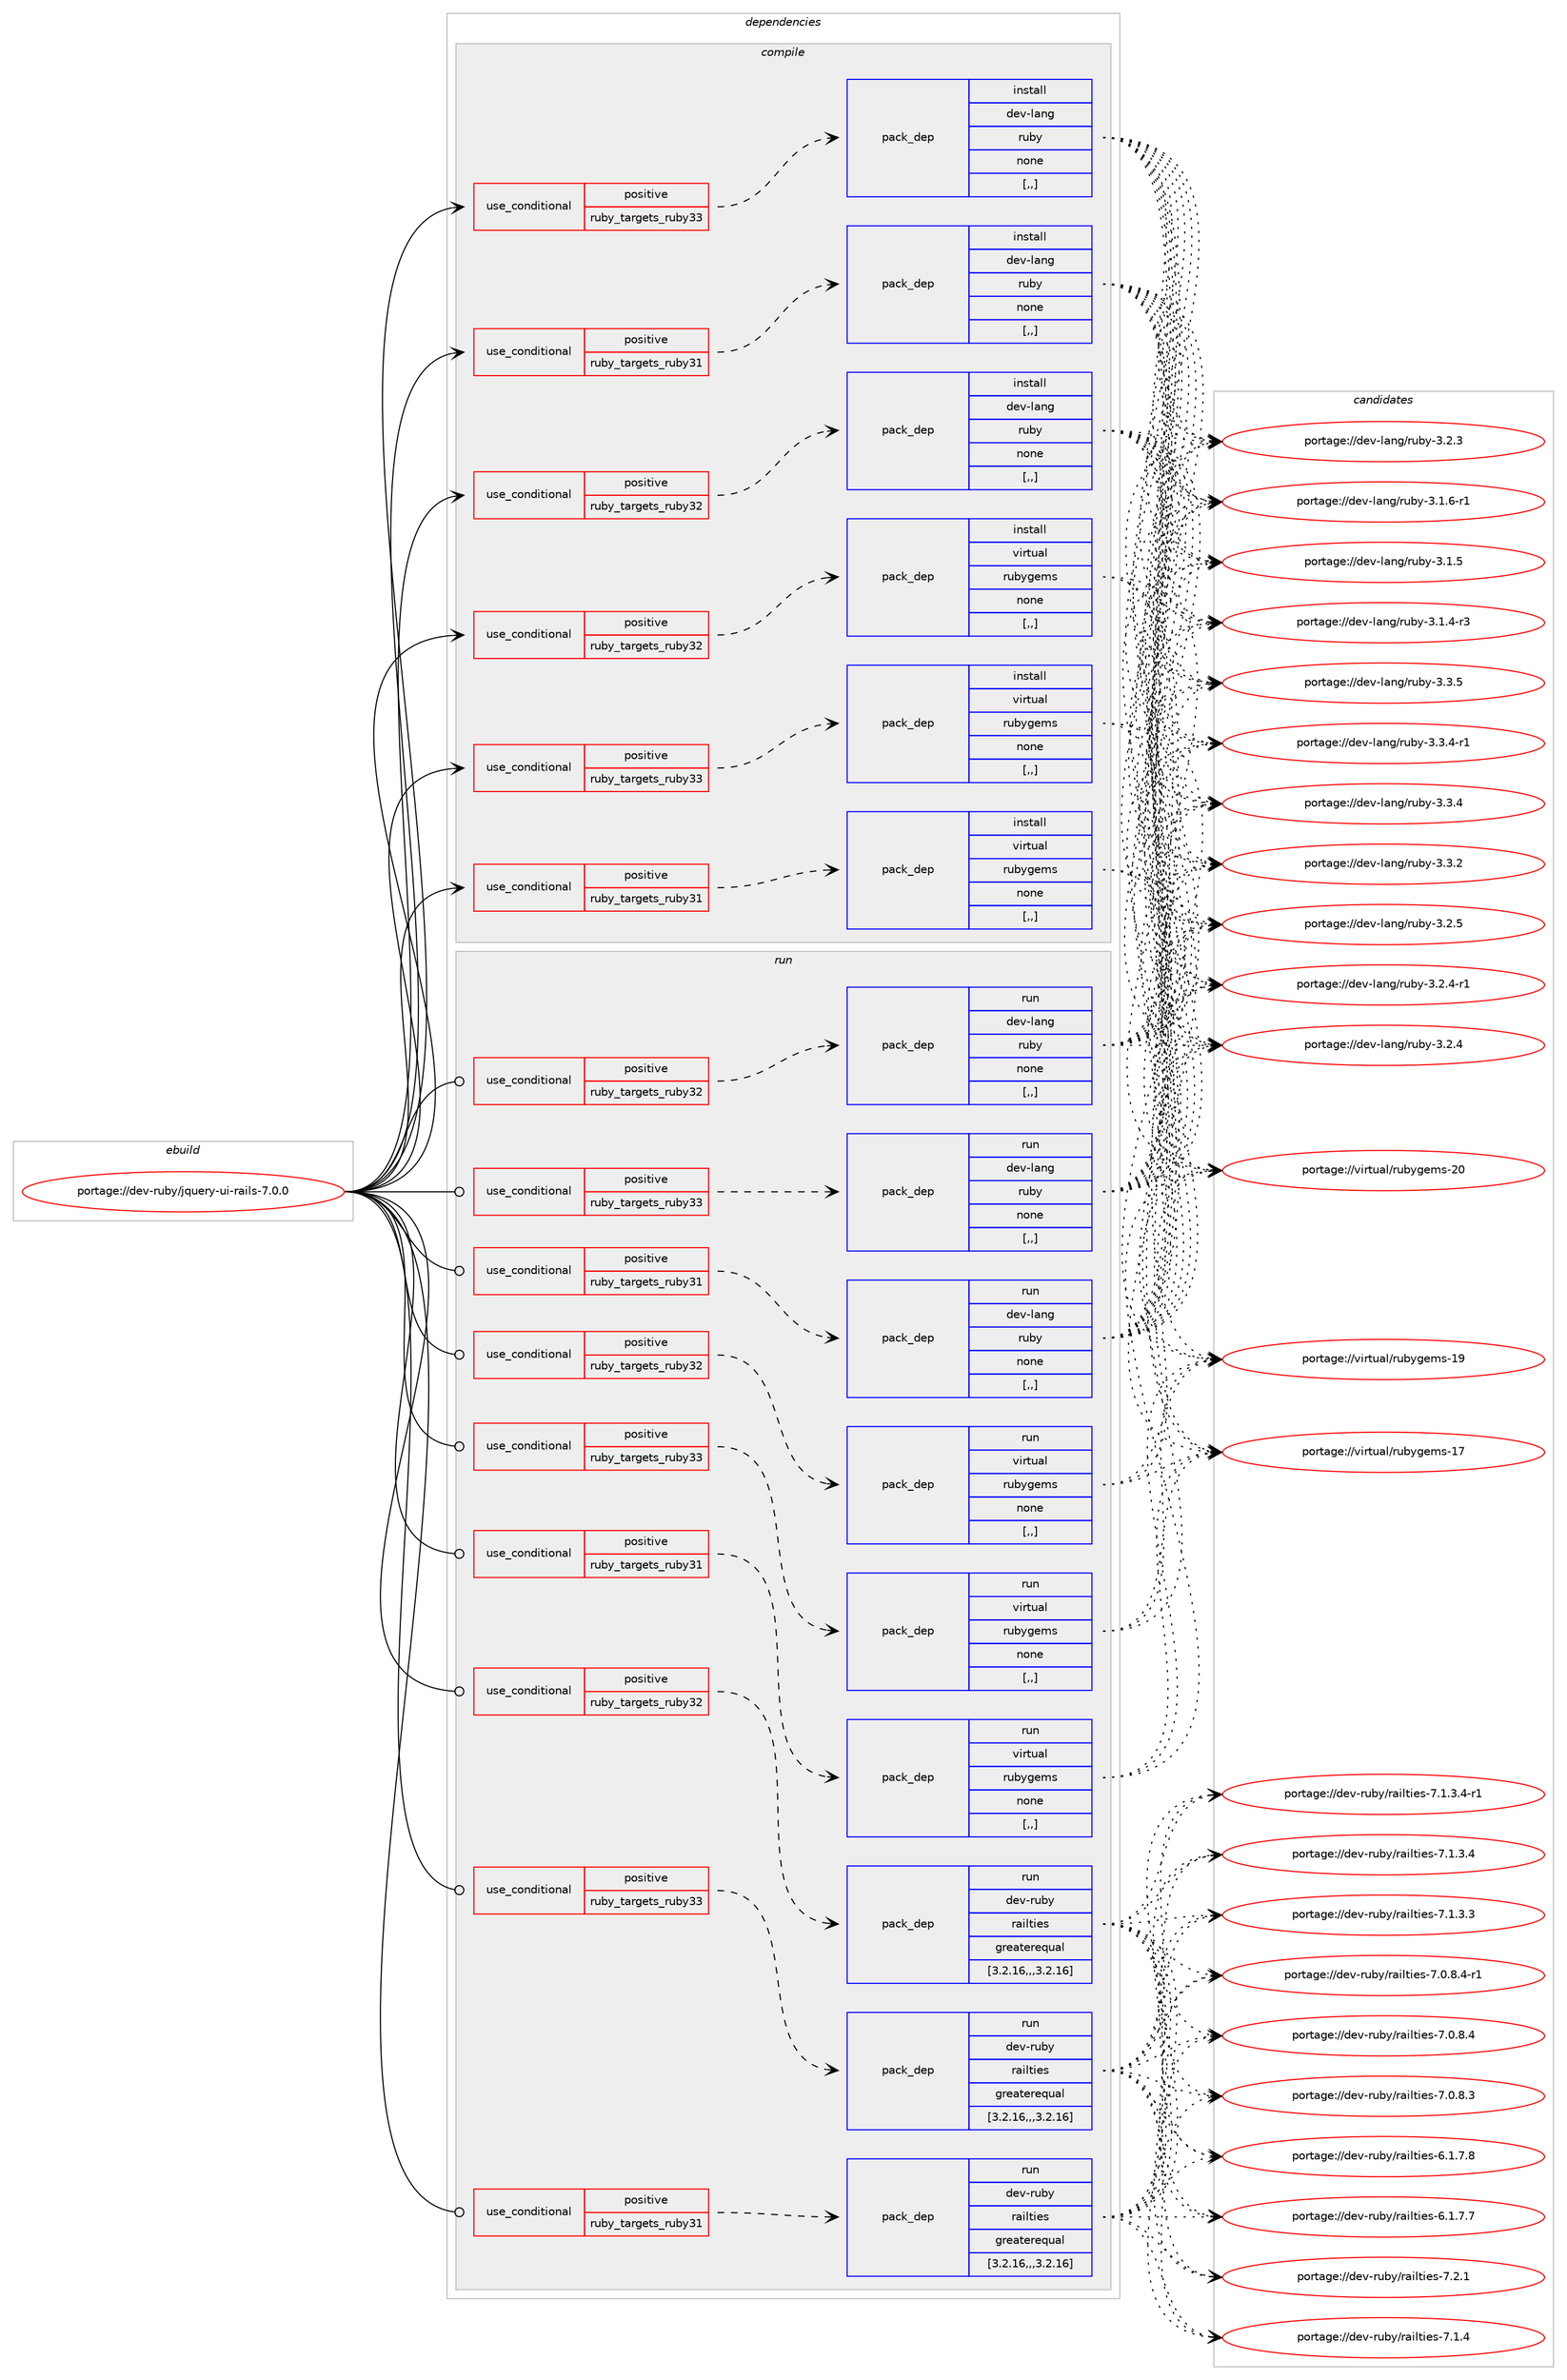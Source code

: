 digraph prolog {

# *************
# Graph options
# *************

newrank=true;
concentrate=true;
compound=true;
graph [rankdir=LR,fontname=Helvetica,fontsize=10,ranksep=1.5];#, ranksep=2.5, nodesep=0.2];
edge  [arrowhead=vee];
node  [fontname=Helvetica,fontsize=10];

# **********
# The ebuild
# **********

subgraph cluster_leftcol {
color=gray;
label=<<i>ebuild</i>>;
id [label="portage://dev-ruby/jquery-ui-rails-7.0.0", color=red, width=4, href="../dev-ruby/jquery-ui-rails-7.0.0.svg"];
}

# ****************
# The dependencies
# ****************

subgraph cluster_midcol {
color=gray;
label=<<i>dependencies</i>>;
subgraph cluster_compile {
fillcolor="#eeeeee";
style=filled;
label=<<i>compile</i>>;
subgraph cond180535 {
dependency683735 [label=<<TABLE BORDER="0" CELLBORDER="1" CELLSPACING="0" CELLPADDING="4"><TR><TD ROWSPAN="3" CELLPADDING="10">use_conditional</TD></TR><TR><TD>positive</TD></TR><TR><TD>ruby_targets_ruby31</TD></TR></TABLE>>, shape=none, color=red];
subgraph pack498271 {
dependency683736 [label=<<TABLE BORDER="0" CELLBORDER="1" CELLSPACING="0" CELLPADDING="4" WIDTH="220"><TR><TD ROWSPAN="6" CELLPADDING="30">pack_dep</TD></TR><TR><TD WIDTH="110">install</TD></TR><TR><TD>dev-lang</TD></TR><TR><TD>ruby</TD></TR><TR><TD>none</TD></TR><TR><TD>[,,]</TD></TR></TABLE>>, shape=none, color=blue];
}
dependency683735:e -> dependency683736:w [weight=20,style="dashed",arrowhead="vee"];
}
id:e -> dependency683735:w [weight=20,style="solid",arrowhead="vee"];
subgraph cond180536 {
dependency683737 [label=<<TABLE BORDER="0" CELLBORDER="1" CELLSPACING="0" CELLPADDING="4"><TR><TD ROWSPAN="3" CELLPADDING="10">use_conditional</TD></TR><TR><TD>positive</TD></TR><TR><TD>ruby_targets_ruby31</TD></TR></TABLE>>, shape=none, color=red];
subgraph pack498272 {
dependency683738 [label=<<TABLE BORDER="0" CELLBORDER="1" CELLSPACING="0" CELLPADDING="4" WIDTH="220"><TR><TD ROWSPAN="6" CELLPADDING="30">pack_dep</TD></TR><TR><TD WIDTH="110">install</TD></TR><TR><TD>virtual</TD></TR><TR><TD>rubygems</TD></TR><TR><TD>none</TD></TR><TR><TD>[,,]</TD></TR></TABLE>>, shape=none, color=blue];
}
dependency683737:e -> dependency683738:w [weight=20,style="dashed",arrowhead="vee"];
}
id:e -> dependency683737:w [weight=20,style="solid",arrowhead="vee"];
subgraph cond180537 {
dependency683739 [label=<<TABLE BORDER="0" CELLBORDER="1" CELLSPACING="0" CELLPADDING="4"><TR><TD ROWSPAN="3" CELLPADDING="10">use_conditional</TD></TR><TR><TD>positive</TD></TR><TR><TD>ruby_targets_ruby32</TD></TR></TABLE>>, shape=none, color=red];
subgraph pack498273 {
dependency683740 [label=<<TABLE BORDER="0" CELLBORDER="1" CELLSPACING="0" CELLPADDING="4" WIDTH="220"><TR><TD ROWSPAN="6" CELLPADDING="30">pack_dep</TD></TR><TR><TD WIDTH="110">install</TD></TR><TR><TD>dev-lang</TD></TR><TR><TD>ruby</TD></TR><TR><TD>none</TD></TR><TR><TD>[,,]</TD></TR></TABLE>>, shape=none, color=blue];
}
dependency683739:e -> dependency683740:w [weight=20,style="dashed",arrowhead="vee"];
}
id:e -> dependency683739:w [weight=20,style="solid",arrowhead="vee"];
subgraph cond180538 {
dependency683741 [label=<<TABLE BORDER="0" CELLBORDER="1" CELLSPACING="0" CELLPADDING="4"><TR><TD ROWSPAN="3" CELLPADDING="10">use_conditional</TD></TR><TR><TD>positive</TD></TR><TR><TD>ruby_targets_ruby32</TD></TR></TABLE>>, shape=none, color=red];
subgraph pack498274 {
dependency683742 [label=<<TABLE BORDER="0" CELLBORDER="1" CELLSPACING="0" CELLPADDING="4" WIDTH="220"><TR><TD ROWSPAN="6" CELLPADDING="30">pack_dep</TD></TR><TR><TD WIDTH="110">install</TD></TR><TR><TD>virtual</TD></TR><TR><TD>rubygems</TD></TR><TR><TD>none</TD></TR><TR><TD>[,,]</TD></TR></TABLE>>, shape=none, color=blue];
}
dependency683741:e -> dependency683742:w [weight=20,style="dashed",arrowhead="vee"];
}
id:e -> dependency683741:w [weight=20,style="solid",arrowhead="vee"];
subgraph cond180539 {
dependency683743 [label=<<TABLE BORDER="0" CELLBORDER="1" CELLSPACING="0" CELLPADDING="4"><TR><TD ROWSPAN="3" CELLPADDING="10">use_conditional</TD></TR><TR><TD>positive</TD></TR><TR><TD>ruby_targets_ruby33</TD></TR></TABLE>>, shape=none, color=red];
subgraph pack498275 {
dependency683744 [label=<<TABLE BORDER="0" CELLBORDER="1" CELLSPACING="0" CELLPADDING="4" WIDTH="220"><TR><TD ROWSPAN="6" CELLPADDING="30">pack_dep</TD></TR><TR><TD WIDTH="110">install</TD></TR><TR><TD>dev-lang</TD></TR><TR><TD>ruby</TD></TR><TR><TD>none</TD></TR><TR><TD>[,,]</TD></TR></TABLE>>, shape=none, color=blue];
}
dependency683743:e -> dependency683744:w [weight=20,style="dashed",arrowhead="vee"];
}
id:e -> dependency683743:w [weight=20,style="solid",arrowhead="vee"];
subgraph cond180540 {
dependency683745 [label=<<TABLE BORDER="0" CELLBORDER="1" CELLSPACING="0" CELLPADDING="4"><TR><TD ROWSPAN="3" CELLPADDING="10">use_conditional</TD></TR><TR><TD>positive</TD></TR><TR><TD>ruby_targets_ruby33</TD></TR></TABLE>>, shape=none, color=red];
subgraph pack498276 {
dependency683746 [label=<<TABLE BORDER="0" CELLBORDER="1" CELLSPACING="0" CELLPADDING="4" WIDTH="220"><TR><TD ROWSPAN="6" CELLPADDING="30">pack_dep</TD></TR><TR><TD WIDTH="110">install</TD></TR><TR><TD>virtual</TD></TR><TR><TD>rubygems</TD></TR><TR><TD>none</TD></TR><TR><TD>[,,]</TD></TR></TABLE>>, shape=none, color=blue];
}
dependency683745:e -> dependency683746:w [weight=20,style="dashed",arrowhead="vee"];
}
id:e -> dependency683745:w [weight=20,style="solid",arrowhead="vee"];
}
subgraph cluster_compileandrun {
fillcolor="#eeeeee";
style=filled;
label=<<i>compile and run</i>>;
}
subgraph cluster_run {
fillcolor="#eeeeee";
style=filled;
label=<<i>run</i>>;
subgraph cond180541 {
dependency683747 [label=<<TABLE BORDER="0" CELLBORDER="1" CELLSPACING="0" CELLPADDING="4"><TR><TD ROWSPAN="3" CELLPADDING="10">use_conditional</TD></TR><TR><TD>positive</TD></TR><TR><TD>ruby_targets_ruby31</TD></TR></TABLE>>, shape=none, color=red];
subgraph pack498277 {
dependency683748 [label=<<TABLE BORDER="0" CELLBORDER="1" CELLSPACING="0" CELLPADDING="4" WIDTH="220"><TR><TD ROWSPAN="6" CELLPADDING="30">pack_dep</TD></TR><TR><TD WIDTH="110">run</TD></TR><TR><TD>dev-lang</TD></TR><TR><TD>ruby</TD></TR><TR><TD>none</TD></TR><TR><TD>[,,]</TD></TR></TABLE>>, shape=none, color=blue];
}
dependency683747:e -> dependency683748:w [weight=20,style="dashed",arrowhead="vee"];
}
id:e -> dependency683747:w [weight=20,style="solid",arrowhead="odot"];
subgraph cond180542 {
dependency683749 [label=<<TABLE BORDER="0" CELLBORDER="1" CELLSPACING="0" CELLPADDING="4"><TR><TD ROWSPAN="3" CELLPADDING="10">use_conditional</TD></TR><TR><TD>positive</TD></TR><TR><TD>ruby_targets_ruby31</TD></TR></TABLE>>, shape=none, color=red];
subgraph pack498278 {
dependency683750 [label=<<TABLE BORDER="0" CELLBORDER="1" CELLSPACING="0" CELLPADDING="4" WIDTH="220"><TR><TD ROWSPAN="6" CELLPADDING="30">pack_dep</TD></TR><TR><TD WIDTH="110">run</TD></TR><TR><TD>dev-ruby</TD></TR><TR><TD>railties</TD></TR><TR><TD>greaterequal</TD></TR><TR><TD>[3.2.16,,,3.2.16]</TD></TR></TABLE>>, shape=none, color=blue];
}
dependency683749:e -> dependency683750:w [weight=20,style="dashed",arrowhead="vee"];
}
id:e -> dependency683749:w [weight=20,style="solid",arrowhead="odot"];
subgraph cond180543 {
dependency683751 [label=<<TABLE BORDER="0" CELLBORDER="1" CELLSPACING="0" CELLPADDING="4"><TR><TD ROWSPAN="3" CELLPADDING="10">use_conditional</TD></TR><TR><TD>positive</TD></TR><TR><TD>ruby_targets_ruby31</TD></TR></TABLE>>, shape=none, color=red];
subgraph pack498279 {
dependency683752 [label=<<TABLE BORDER="0" CELLBORDER="1" CELLSPACING="0" CELLPADDING="4" WIDTH="220"><TR><TD ROWSPAN="6" CELLPADDING="30">pack_dep</TD></TR><TR><TD WIDTH="110">run</TD></TR><TR><TD>virtual</TD></TR><TR><TD>rubygems</TD></TR><TR><TD>none</TD></TR><TR><TD>[,,]</TD></TR></TABLE>>, shape=none, color=blue];
}
dependency683751:e -> dependency683752:w [weight=20,style="dashed",arrowhead="vee"];
}
id:e -> dependency683751:w [weight=20,style="solid",arrowhead="odot"];
subgraph cond180544 {
dependency683753 [label=<<TABLE BORDER="0" CELLBORDER="1" CELLSPACING="0" CELLPADDING="4"><TR><TD ROWSPAN="3" CELLPADDING="10">use_conditional</TD></TR><TR><TD>positive</TD></TR><TR><TD>ruby_targets_ruby32</TD></TR></TABLE>>, shape=none, color=red];
subgraph pack498280 {
dependency683754 [label=<<TABLE BORDER="0" CELLBORDER="1" CELLSPACING="0" CELLPADDING="4" WIDTH="220"><TR><TD ROWSPAN="6" CELLPADDING="30">pack_dep</TD></TR><TR><TD WIDTH="110">run</TD></TR><TR><TD>dev-lang</TD></TR><TR><TD>ruby</TD></TR><TR><TD>none</TD></TR><TR><TD>[,,]</TD></TR></TABLE>>, shape=none, color=blue];
}
dependency683753:e -> dependency683754:w [weight=20,style="dashed",arrowhead="vee"];
}
id:e -> dependency683753:w [weight=20,style="solid",arrowhead="odot"];
subgraph cond180545 {
dependency683755 [label=<<TABLE BORDER="0" CELLBORDER="1" CELLSPACING="0" CELLPADDING="4"><TR><TD ROWSPAN="3" CELLPADDING="10">use_conditional</TD></TR><TR><TD>positive</TD></TR><TR><TD>ruby_targets_ruby32</TD></TR></TABLE>>, shape=none, color=red];
subgraph pack498281 {
dependency683756 [label=<<TABLE BORDER="0" CELLBORDER="1" CELLSPACING="0" CELLPADDING="4" WIDTH="220"><TR><TD ROWSPAN="6" CELLPADDING="30">pack_dep</TD></TR><TR><TD WIDTH="110">run</TD></TR><TR><TD>dev-ruby</TD></TR><TR><TD>railties</TD></TR><TR><TD>greaterequal</TD></TR><TR><TD>[3.2.16,,,3.2.16]</TD></TR></TABLE>>, shape=none, color=blue];
}
dependency683755:e -> dependency683756:w [weight=20,style="dashed",arrowhead="vee"];
}
id:e -> dependency683755:w [weight=20,style="solid",arrowhead="odot"];
subgraph cond180546 {
dependency683757 [label=<<TABLE BORDER="0" CELLBORDER="1" CELLSPACING="0" CELLPADDING="4"><TR><TD ROWSPAN="3" CELLPADDING="10">use_conditional</TD></TR><TR><TD>positive</TD></TR><TR><TD>ruby_targets_ruby32</TD></TR></TABLE>>, shape=none, color=red];
subgraph pack498282 {
dependency683758 [label=<<TABLE BORDER="0" CELLBORDER="1" CELLSPACING="0" CELLPADDING="4" WIDTH="220"><TR><TD ROWSPAN="6" CELLPADDING="30">pack_dep</TD></TR><TR><TD WIDTH="110">run</TD></TR><TR><TD>virtual</TD></TR><TR><TD>rubygems</TD></TR><TR><TD>none</TD></TR><TR><TD>[,,]</TD></TR></TABLE>>, shape=none, color=blue];
}
dependency683757:e -> dependency683758:w [weight=20,style="dashed",arrowhead="vee"];
}
id:e -> dependency683757:w [weight=20,style="solid",arrowhead="odot"];
subgraph cond180547 {
dependency683759 [label=<<TABLE BORDER="0" CELLBORDER="1" CELLSPACING="0" CELLPADDING="4"><TR><TD ROWSPAN="3" CELLPADDING="10">use_conditional</TD></TR><TR><TD>positive</TD></TR><TR><TD>ruby_targets_ruby33</TD></TR></TABLE>>, shape=none, color=red];
subgraph pack498283 {
dependency683760 [label=<<TABLE BORDER="0" CELLBORDER="1" CELLSPACING="0" CELLPADDING="4" WIDTH="220"><TR><TD ROWSPAN="6" CELLPADDING="30">pack_dep</TD></TR><TR><TD WIDTH="110">run</TD></TR><TR><TD>dev-lang</TD></TR><TR><TD>ruby</TD></TR><TR><TD>none</TD></TR><TR><TD>[,,]</TD></TR></TABLE>>, shape=none, color=blue];
}
dependency683759:e -> dependency683760:w [weight=20,style="dashed",arrowhead="vee"];
}
id:e -> dependency683759:w [weight=20,style="solid",arrowhead="odot"];
subgraph cond180548 {
dependency683761 [label=<<TABLE BORDER="0" CELLBORDER="1" CELLSPACING="0" CELLPADDING="4"><TR><TD ROWSPAN="3" CELLPADDING="10">use_conditional</TD></TR><TR><TD>positive</TD></TR><TR><TD>ruby_targets_ruby33</TD></TR></TABLE>>, shape=none, color=red];
subgraph pack498284 {
dependency683762 [label=<<TABLE BORDER="0" CELLBORDER="1" CELLSPACING="0" CELLPADDING="4" WIDTH="220"><TR><TD ROWSPAN="6" CELLPADDING="30">pack_dep</TD></TR><TR><TD WIDTH="110">run</TD></TR><TR><TD>dev-ruby</TD></TR><TR><TD>railties</TD></TR><TR><TD>greaterequal</TD></TR><TR><TD>[3.2.16,,,3.2.16]</TD></TR></TABLE>>, shape=none, color=blue];
}
dependency683761:e -> dependency683762:w [weight=20,style="dashed",arrowhead="vee"];
}
id:e -> dependency683761:w [weight=20,style="solid",arrowhead="odot"];
subgraph cond180549 {
dependency683763 [label=<<TABLE BORDER="0" CELLBORDER="1" CELLSPACING="0" CELLPADDING="4"><TR><TD ROWSPAN="3" CELLPADDING="10">use_conditional</TD></TR><TR><TD>positive</TD></TR><TR><TD>ruby_targets_ruby33</TD></TR></TABLE>>, shape=none, color=red];
subgraph pack498285 {
dependency683764 [label=<<TABLE BORDER="0" CELLBORDER="1" CELLSPACING="0" CELLPADDING="4" WIDTH="220"><TR><TD ROWSPAN="6" CELLPADDING="30">pack_dep</TD></TR><TR><TD WIDTH="110">run</TD></TR><TR><TD>virtual</TD></TR><TR><TD>rubygems</TD></TR><TR><TD>none</TD></TR><TR><TD>[,,]</TD></TR></TABLE>>, shape=none, color=blue];
}
dependency683763:e -> dependency683764:w [weight=20,style="dashed",arrowhead="vee"];
}
id:e -> dependency683763:w [weight=20,style="solid",arrowhead="odot"];
}
}

# **************
# The candidates
# **************

subgraph cluster_choices {
rank=same;
color=gray;
label=<<i>candidates</i>>;

subgraph choice498271 {
color=black;
nodesep=1;
choice10010111845108971101034711411798121455146514653 [label="portage://dev-lang/ruby-3.3.5", color=red, width=4,href="../dev-lang/ruby-3.3.5.svg"];
choice100101118451089711010347114117981214551465146524511449 [label="portage://dev-lang/ruby-3.3.4-r1", color=red, width=4,href="../dev-lang/ruby-3.3.4-r1.svg"];
choice10010111845108971101034711411798121455146514652 [label="portage://dev-lang/ruby-3.3.4", color=red, width=4,href="../dev-lang/ruby-3.3.4.svg"];
choice10010111845108971101034711411798121455146514650 [label="portage://dev-lang/ruby-3.3.2", color=red, width=4,href="../dev-lang/ruby-3.3.2.svg"];
choice10010111845108971101034711411798121455146504653 [label="portage://dev-lang/ruby-3.2.5", color=red, width=4,href="../dev-lang/ruby-3.2.5.svg"];
choice100101118451089711010347114117981214551465046524511449 [label="portage://dev-lang/ruby-3.2.4-r1", color=red, width=4,href="../dev-lang/ruby-3.2.4-r1.svg"];
choice10010111845108971101034711411798121455146504652 [label="portage://dev-lang/ruby-3.2.4", color=red, width=4,href="../dev-lang/ruby-3.2.4.svg"];
choice10010111845108971101034711411798121455146504651 [label="portage://dev-lang/ruby-3.2.3", color=red, width=4,href="../dev-lang/ruby-3.2.3.svg"];
choice100101118451089711010347114117981214551464946544511449 [label="portage://dev-lang/ruby-3.1.6-r1", color=red, width=4,href="../dev-lang/ruby-3.1.6-r1.svg"];
choice10010111845108971101034711411798121455146494653 [label="portage://dev-lang/ruby-3.1.5", color=red, width=4,href="../dev-lang/ruby-3.1.5.svg"];
choice100101118451089711010347114117981214551464946524511451 [label="portage://dev-lang/ruby-3.1.4-r3", color=red, width=4,href="../dev-lang/ruby-3.1.4-r3.svg"];
dependency683736:e -> choice10010111845108971101034711411798121455146514653:w [style=dotted,weight="100"];
dependency683736:e -> choice100101118451089711010347114117981214551465146524511449:w [style=dotted,weight="100"];
dependency683736:e -> choice10010111845108971101034711411798121455146514652:w [style=dotted,weight="100"];
dependency683736:e -> choice10010111845108971101034711411798121455146514650:w [style=dotted,weight="100"];
dependency683736:e -> choice10010111845108971101034711411798121455146504653:w [style=dotted,weight="100"];
dependency683736:e -> choice100101118451089711010347114117981214551465046524511449:w [style=dotted,weight="100"];
dependency683736:e -> choice10010111845108971101034711411798121455146504652:w [style=dotted,weight="100"];
dependency683736:e -> choice10010111845108971101034711411798121455146504651:w [style=dotted,weight="100"];
dependency683736:e -> choice100101118451089711010347114117981214551464946544511449:w [style=dotted,weight="100"];
dependency683736:e -> choice10010111845108971101034711411798121455146494653:w [style=dotted,weight="100"];
dependency683736:e -> choice100101118451089711010347114117981214551464946524511451:w [style=dotted,weight="100"];
}
subgraph choice498272 {
color=black;
nodesep=1;
choice118105114116117971084711411798121103101109115455048 [label="portage://virtual/rubygems-20", color=red, width=4,href="../virtual/rubygems-20.svg"];
choice118105114116117971084711411798121103101109115454957 [label="portage://virtual/rubygems-19", color=red, width=4,href="../virtual/rubygems-19.svg"];
choice118105114116117971084711411798121103101109115454955 [label="portage://virtual/rubygems-17", color=red, width=4,href="../virtual/rubygems-17.svg"];
dependency683738:e -> choice118105114116117971084711411798121103101109115455048:w [style=dotted,weight="100"];
dependency683738:e -> choice118105114116117971084711411798121103101109115454957:w [style=dotted,weight="100"];
dependency683738:e -> choice118105114116117971084711411798121103101109115454955:w [style=dotted,weight="100"];
}
subgraph choice498273 {
color=black;
nodesep=1;
choice10010111845108971101034711411798121455146514653 [label="portage://dev-lang/ruby-3.3.5", color=red, width=4,href="../dev-lang/ruby-3.3.5.svg"];
choice100101118451089711010347114117981214551465146524511449 [label="portage://dev-lang/ruby-3.3.4-r1", color=red, width=4,href="../dev-lang/ruby-3.3.4-r1.svg"];
choice10010111845108971101034711411798121455146514652 [label="portage://dev-lang/ruby-3.3.4", color=red, width=4,href="../dev-lang/ruby-3.3.4.svg"];
choice10010111845108971101034711411798121455146514650 [label="portage://dev-lang/ruby-3.3.2", color=red, width=4,href="../dev-lang/ruby-3.3.2.svg"];
choice10010111845108971101034711411798121455146504653 [label="portage://dev-lang/ruby-3.2.5", color=red, width=4,href="../dev-lang/ruby-3.2.5.svg"];
choice100101118451089711010347114117981214551465046524511449 [label="portage://dev-lang/ruby-3.2.4-r1", color=red, width=4,href="../dev-lang/ruby-3.2.4-r1.svg"];
choice10010111845108971101034711411798121455146504652 [label="portage://dev-lang/ruby-3.2.4", color=red, width=4,href="../dev-lang/ruby-3.2.4.svg"];
choice10010111845108971101034711411798121455146504651 [label="portage://dev-lang/ruby-3.2.3", color=red, width=4,href="../dev-lang/ruby-3.2.3.svg"];
choice100101118451089711010347114117981214551464946544511449 [label="portage://dev-lang/ruby-3.1.6-r1", color=red, width=4,href="../dev-lang/ruby-3.1.6-r1.svg"];
choice10010111845108971101034711411798121455146494653 [label="portage://dev-lang/ruby-3.1.5", color=red, width=4,href="../dev-lang/ruby-3.1.5.svg"];
choice100101118451089711010347114117981214551464946524511451 [label="portage://dev-lang/ruby-3.1.4-r3", color=red, width=4,href="../dev-lang/ruby-3.1.4-r3.svg"];
dependency683740:e -> choice10010111845108971101034711411798121455146514653:w [style=dotted,weight="100"];
dependency683740:e -> choice100101118451089711010347114117981214551465146524511449:w [style=dotted,weight="100"];
dependency683740:e -> choice10010111845108971101034711411798121455146514652:w [style=dotted,weight="100"];
dependency683740:e -> choice10010111845108971101034711411798121455146514650:w [style=dotted,weight="100"];
dependency683740:e -> choice10010111845108971101034711411798121455146504653:w [style=dotted,weight="100"];
dependency683740:e -> choice100101118451089711010347114117981214551465046524511449:w [style=dotted,weight="100"];
dependency683740:e -> choice10010111845108971101034711411798121455146504652:w [style=dotted,weight="100"];
dependency683740:e -> choice10010111845108971101034711411798121455146504651:w [style=dotted,weight="100"];
dependency683740:e -> choice100101118451089711010347114117981214551464946544511449:w [style=dotted,weight="100"];
dependency683740:e -> choice10010111845108971101034711411798121455146494653:w [style=dotted,weight="100"];
dependency683740:e -> choice100101118451089711010347114117981214551464946524511451:w [style=dotted,weight="100"];
}
subgraph choice498274 {
color=black;
nodesep=1;
choice118105114116117971084711411798121103101109115455048 [label="portage://virtual/rubygems-20", color=red, width=4,href="../virtual/rubygems-20.svg"];
choice118105114116117971084711411798121103101109115454957 [label="portage://virtual/rubygems-19", color=red, width=4,href="../virtual/rubygems-19.svg"];
choice118105114116117971084711411798121103101109115454955 [label="portage://virtual/rubygems-17", color=red, width=4,href="../virtual/rubygems-17.svg"];
dependency683742:e -> choice118105114116117971084711411798121103101109115455048:w [style=dotted,weight="100"];
dependency683742:e -> choice118105114116117971084711411798121103101109115454957:w [style=dotted,weight="100"];
dependency683742:e -> choice118105114116117971084711411798121103101109115454955:w [style=dotted,weight="100"];
}
subgraph choice498275 {
color=black;
nodesep=1;
choice10010111845108971101034711411798121455146514653 [label="portage://dev-lang/ruby-3.3.5", color=red, width=4,href="../dev-lang/ruby-3.3.5.svg"];
choice100101118451089711010347114117981214551465146524511449 [label="portage://dev-lang/ruby-3.3.4-r1", color=red, width=4,href="../dev-lang/ruby-3.3.4-r1.svg"];
choice10010111845108971101034711411798121455146514652 [label="portage://dev-lang/ruby-3.3.4", color=red, width=4,href="../dev-lang/ruby-3.3.4.svg"];
choice10010111845108971101034711411798121455146514650 [label="portage://dev-lang/ruby-3.3.2", color=red, width=4,href="../dev-lang/ruby-3.3.2.svg"];
choice10010111845108971101034711411798121455146504653 [label="portage://dev-lang/ruby-3.2.5", color=red, width=4,href="../dev-lang/ruby-3.2.5.svg"];
choice100101118451089711010347114117981214551465046524511449 [label="portage://dev-lang/ruby-3.2.4-r1", color=red, width=4,href="../dev-lang/ruby-3.2.4-r1.svg"];
choice10010111845108971101034711411798121455146504652 [label="portage://dev-lang/ruby-3.2.4", color=red, width=4,href="../dev-lang/ruby-3.2.4.svg"];
choice10010111845108971101034711411798121455146504651 [label="portage://dev-lang/ruby-3.2.3", color=red, width=4,href="../dev-lang/ruby-3.2.3.svg"];
choice100101118451089711010347114117981214551464946544511449 [label="portage://dev-lang/ruby-3.1.6-r1", color=red, width=4,href="../dev-lang/ruby-3.1.6-r1.svg"];
choice10010111845108971101034711411798121455146494653 [label="portage://dev-lang/ruby-3.1.5", color=red, width=4,href="../dev-lang/ruby-3.1.5.svg"];
choice100101118451089711010347114117981214551464946524511451 [label="portage://dev-lang/ruby-3.1.4-r3", color=red, width=4,href="../dev-lang/ruby-3.1.4-r3.svg"];
dependency683744:e -> choice10010111845108971101034711411798121455146514653:w [style=dotted,weight="100"];
dependency683744:e -> choice100101118451089711010347114117981214551465146524511449:w [style=dotted,weight="100"];
dependency683744:e -> choice10010111845108971101034711411798121455146514652:w [style=dotted,weight="100"];
dependency683744:e -> choice10010111845108971101034711411798121455146514650:w [style=dotted,weight="100"];
dependency683744:e -> choice10010111845108971101034711411798121455146504653:w [style=dotted,weight="100"];
dependency683744:e -> choice100101118451089711010347114117981214551465046524511449:w [style=dotted,weight="100"];
dependency683744:e -> choice10010111845108971101034711411798121455146504652:w [style=dotted,weight="100"];
dependency683744:e -> choice10010111845108971101034711411798121455146504651:w [style=dotted,weight="100"];
dependency683744:e -> choice100101118451089711010347114117981214551464946544511449:w [style=dotted,weight="100"];
dependency683744:e -> choice10010111845108971101034711411798121455146494653:w [style=dotted,weight="100"];
dependency683744:e -> choice100101118451089711010347114117981214551464946524511451:w [style=dotted,weight="100"];
}
subgraph choice498276 {
color=black;
nodesep=1;
choice118105114116117971084711411798121103101109115455048 [label="portage://virtual/rubygems-20", color=red, width=4,href="../virtual/rubygems-20.svg"];
choice118105114116117971084711411798121103101109115454957 [label="portage://virtual/rubygems-19", color=red, width=4,href="../virtual/rubygems-19.svg"];
choice118105114116117971084711411798121103101109115454955 [label="portage://virtual/rubygems-17", color=red, width=4,href="../virtual/rubygems-17.svg"];
dependency683746:e -> choice118105114116117971084711411798121103101109115455048:w [style=dotted,weight="100"];
dependency683746:e -> choice118105114116117971084711411798121103101109115454957:w [style=dotted,weight="100"];
dependency683746:e -> choice118105114116117971084711411798121103101109115454955:w [style=dotted,weight="100"];
}
subgraph choice498277 {
color=black;
nodesep=1;
choice10010111845108971101034711411798121455146514653 [label="portage://dev-lang/ruby-3.3.5", color=red, width=4,href="../dev-lang/ruby-3.3.5.svg"];
choice100101118451089711010347114117981214551465146524511449 [label="portage://dev-lang/ruby-3.3.4-r1", color=red, width=4,href="../dev-lang/ruby-3.3.4-r1.svg"];
choice10010111845108971101034711411798121455146514652 [label="portage://dev-lang/ruby-3.3.4", color=red, width=4,href="../dev-lang/ruby-3.3.4.svg"];
choice10010111845108971101034711411798121455146514650 [label="portage://dev-lang/ruby-3.3.2", color=red, width=4,href="../dev-lang/ruby-3.3.2.svg"];
choice10010111845108971101034711411798121455146504653 [label="portage://dev-lang/ruby-3.2.5", color=red, width=4,href="../dev-lang/ruby-3.2.5.svg"];
choice100101118451089711010347114117981214551465046524511449 [label="portage://dev-lang/ruby-3.2.4-r1", color=red, width=4,href="../dev-lang/ruby-3.2.4-r1.svg"];
choice10010111845108971101034711411798121455146504652 [label="portage://dev-lang/ruby-3.2.4", color=red, width=4,href="../dev-lang/ruby-3.2.4.svg"];
choice10010111845108971101034711411798121455146504651 [label="portage://dev-lang/ruby-3.2.3", color=red, width=4,href="../dev-lang/ruby-3.2.3.svg"];
choice100101118451089711010347114117981214551464946544511449 [label="portage://dev-lang/ruby-3.1.6-r1", color=red, width=4,href="../dev-lang/ruby-3.1.6-r1.svg"];
choice10010111845108971101034711411798121455146494653 [label="portage://dev-lang/ruby-3.1.5", color=red, width=4,href="../dev-lang/ruby-3.1.5.svg"];
choice100101118451089711010347114117981214551464946524511451 [label="portage://dev-lang/ruby-3.1.4-r3", color=red, width=4,href="../dev-lang/ruby-3.1.4-r3.svg"];
dependency683748:e -> choice10010111845108971101034711411798121455146514653:w [style=dotted,weight="100"];
dependency683748:e -> choice100101118451089711010347114117981214551465146524511449:w [style=dotted,weight="100"];
dependency683748:e -> choice10010111845108971101034711411798121455146514652:w [style=dotted,weight="100"];
dependency683748:e -> choice10010111845108971101034711411798121455146514650:w [style=dotted,weight="100"];
dependency683748:e -> choice10010111845108971101034711411798121455146504653:w [style=dotted,weight="100"];
dependency683748:e -> choice100101118451089711010347114117981214551465046524511449:w [style=dotted,weight="100"];
dependency683748:e -> choice10010111845108971101034711411798121455146504652:w [style=dotted,weight="100"];
dependency683748:e -> choice10010111845108971101034711411798121455146504651:w [style=dotted,weight="100"];
dependency683748:e -> choice100101118451089711010347114117981214551464946544511449:w [style=dotted,weight="100"];
dependency683748:e -> choice10010111845108971101034711411798121455146494653:w [style=dotted,weight="100"];
dependency683748:e -> choice100101118451089711010347114117981214551464946524511451:w [style=dotted,weight="100"];
}
subgraph choice498278 {
color=black;
nodesep=1;
choice10010111845114117981214711497105108116105101115455546504649 [label="portage://dev-ruby/railties-7.2.1", color=red, width=4,href="../dev-ruby/railties-7.2.1.svg"];
choice10010111845114117981214711497105108116105101115455546494652 [label="portage://dev-ruby/railties-7.1.4", color=red, width=4,href="../dev-ruby/railties-7.1.4.svg"];
choice1001011184511411798121471149710510811610510111545554649465146524511449 [label="portage://dev-ruby/railties-7.1.3.4-r1", color=red, width=4,href="../dev-ruby/railties-7.1.3.4-r1.svg"];
choice100101118451141179812147114971051081161051011154555464946514652 [label="portage://dev-ruby/railties-7.1.3.4", color=red, width=4,href="../dev-ruby/railties-7.1.3.4.svg"];
choice100101118451141179812147114971051081161051011154555464946514651 [label="portage://dev-ruby/railties-7.1.3.3", color=red, width=4,href="../dev-ruby/railties-7.1.3.3.svg"];
choice1001011184511411798121471149710510811610510111545554648465646524511449 [label="portage://dev-ruby/railties-7.0.8.4-r1", color=red, width=4,href="../dev-ruby/railties-7.0.8.4-r1.svg"];
choice100101118451141179812147114971051081161051011154555464846564652 [label="portage://dev-ruby/railties-7.0.8.4", color=red, width=4,href="../dev-ruby/railties-7.0.8.4.svg"];
choice100101118451141179812147114971051081161051011154555464846564651 [label="portage://dev-ruby/railties-7.0.8.3", color=red, width=4,href="../dev-ruby/railties-7.0.8.3.svg"];
choice100101118451141179812147114971051081161051011154554464946554656 [label="portage://dev-ruby/railties-6.1.7.8", color=red, width=4,href="../dev-ruby/railties-6.1.7.8.svg"];
choice100101118451141179812147114971051081161051011154554464946554655 [label="portage://dev-ruby/railties-6.1.7.7", color=red, width=4,href="../dev-ruby/railties-6.1.7.7.svg"];
dependency683750:e -> choice10010111845114117981214711497105108116105101115455546504649:w [style=dotted,weight="100"];
dependency683750:e -> choice10010111845114117981214711497105108116105101115455546494652:w [style=dotted,weight="100"];
dependency683750:e -> choice1001011184511411798121471149710510811610510111545554649465146524511449:w [style=dotted,weight="100"];
dependency683750:e -> choice100101118451141179812147114971051081161051011154555464946514652:w [style=dotted,weight="100"];
dependency683750:e -> choice100101118451141179812147114971051081161051011154555464946514651:w [style=dotted,weight="100"];
dependency683750:e -> choice1001011184511411798121471149710510811610510111545554648465646524511449:w [style=dotted,weight="100"];
dependency683750:e -> choice100101118451141179812147114971051081161051011154555464846564652:w [style=dotted,weight="100"];
dependency683750:e -> choice100101118451141179812147114971051081161051011154555464846564651:w [style=dotted,weight="100"];
dependency683750:e -> choice100101118451141179812147114971051081161051011154554464946554656:w [style=dotted,weight="100"];
dependency683750:e -> choice100101118451141179812147114971051081161051011154554464946554655:w [style=dotted,weight="100"];
}
subgraph choice498279 {
color=black;
nodesep=1;
choice118105114116117971084711411798121103101109115455048 [label="portage://virtual/rubygems-20", color=red, width=4,href="../virtual/rubygems-20.svg"];
choice118105114116117971084711411798121103101109115454957 [label="portage://virtual/rubygems-19", color=red, width=4,href="../virtual/rubygems-19.svg"];
choice118105114116117971084711411798121103101109115454955 [label="portage://virtual/rubygems-17", color=red, width=4,href="../virtual/rubygems-17.svg"];
dependency683752:e -> choice118105114116117971084711411798121103101109115455048:w [style=dotted,weight="100"];
dependency683752:e -> choice118105114116117971084711411798121103101109115454957:w [style=dotted,weight="100"];
dependency683752:e -> choice118105114116117971084711411798121103101109115454955:w [style=dotted,weight="100"];
}
subgraph choice498280 {
color=black;
nodesep=1;
choice10010111845108971101034711411798121455146514653 [label="portage://dev-lang/ruby-3.3.5", color=red, width=4,href="../dev-lang/ruby-3.3.5.svg"];
choice100101118451089711010347114117981214551465146524511449 [label="portage://dev-lang/ruby-3.3.4-r1", color=red, width=4,href="../dev-lang/ruby-3.3.4-r1.svg"];
choice10010111845108971101034711411798121455146514652 [label="portage://dev-lang/ruby-3.3.4", color=red, width=4,href="../dev-lang/ruby-3.3.4.svg"];
choice10010111845108971101034711411798121455146514650 [label="portage://dev-lang/ruby-3.3.2", color=red, width=4,href="../dev-lang/ruby-3.3.2.svg"];
choice10010111845108971101034711411798121455146504653 [label="portage://dev-lang/ruby-3.2.5", color=red, width=4,href="../dev-lang/ruby-3.2.5.svg"];
choice100101118451089711010347114117981214551465046524511449 [label="portage://dev-lang/ruby-3.2.4-r1", color=red, width=4,href="../dev-lang/ruby-3.2.4-r1.svg"];
choice10010111845108971101034711411798121455146504652 [label="portage://dev-lang/ruby-3.2.4", color=red, width=4,href="../dev-lang/ruby-3.2.4.svg"];
choice10010111845108971101034711411798121455146504651 [label="portage://dev-lang/ruby-3.2.3", color=red, width=4,href="../dev-lang/ruby-3.2.3.svg"];
choice100101118451089711010347114117981214551464946544511449 [label="portage://dev-lang/ruby-3.1.6-r1", color=red, width=4,href="../dev-lang/ruby-3.1.6-r1.svg"];
choice10010111845108971101034711411798121455146494653 [label="portage://dev-lang/ruby-3.1.5", color=red, width=4,href="../dev-lang/ruby-3.1.5.svg"];
choice100101118451089711010347114117981214551464946524511451 [label="portage://dev-lang/ruby-3.1.4-r3", color=red, width=4,href="../dev-lang/ruby-3.1.4-r3.svg"];
dependency683754:e -> choice10010111845108971101034711411798121455146514653:w [style=dotted,weight="100"];
dependency683754:e -> choice100101118451089711010347114117981214551465146524511449:w [style=dotted,weight="100"];
dependency683754:e -> choice10010111845108971101034711411798121455146514652:w [style=dotted,weight="100"];
dependency683754:e -> choice10010111845108971101034711411798121455146514650:w [style=dotted,weight="100"];
dependency683754:e -> choice10010111845108971101034711411798121455146504653:w [style=dotted,weight="100"];
dependency683754:e -> choice100101118451089711010347114117981214551465046524511449:w [style=dotted,weight="100"];
dependency683754:e -> choice10010111845108971101034711411798121455146504652:w [style=dotted,weight="100"];
dependency683754:e -> choice10010111845108971101034711411798121455146504651:w [style=dotted,weight="100"];
dependency683754:e -> choice100101118451089711010347114117981214551464946544511449:w [style=dotted,weight="100"];
dependency683754:e -> choice10010111845108971101034711411798121455146494653:w [style=dotted,weight="100"];
dependency683754:e -> choice100101118451089711010347114117981214551464946524511451:w [style=dotted,weight="100"];
}
subgraph choice498281 {
color=black;
nodesep=1;
choice10010111845114117981214711497105108116105101115455546504649 [label="portage://dev-ruby/railties-7.2.1", color=red, width=4,href="../dev-ruby/railties-7.2.1.svg"];
choice10010111845114117981214711497105108116105101115455546494652 [label="portage://dev-ruby/railties-7.1.4", color=red, width=4,href="../dev-ruby/railties-7.1.4.svg"];
choice1001011184511411798121471149710510811610510111545554649465146524511449 [label="portage://dev-ruby/railties-7.1.3.4-r1", color=red, width=4,href="../dev-ruby/railties-7.1.3.4-r1.svg"];
choice100101118451141179812147114971051081161051011154555464946514652 [label="portage://dev-ruby/railties-7.1.3.4", color=red, width=4,href="../dev-ruby/railties-7.1.3.4.svg"];
choice100101118451141179812147114971051081161051011154555464946514651 [label="portage://dev-ruby/railties-7.1.3.3", color=red, width=4,href="../dev-ruby/railties-7.1.3.3.svg"];
choice1001011184511411798121471149710510811610510111545554648465646524511449 [label="portage://dev-ruby/railties-7.0.8.4-r1", color=red, width=4,href="../dev-ruby/railties-7.0.8.4-r1.svg"];
choice100101118451141179812147114971051081161051011154555464846564652 [label="portage://dev-ruby/railties-7.0.8.4", color=red, width=4,href="../dev-ruby/railties-7.0.8.4.svg"];
choice100101118451141179812147114971051081161051011154555464846564651 [label="portage://dev-ruby/railties-7.0.8.3", color=red, width=4,href="../dev-ruby/railties-7.0.8.3.svg"];
choice100101118451141179812147114971051081161051011154554464946554656 [label="portage://dev-ruby/railties-6.1.7.8", color=red, width=4,href="../dev-ruby/railties-6.1.7.8.svg"];
choice100101118451141179812147114971051081161051011154554464946554655 [label="portage://dev-ruby/railties-6.1.7.7", color=red, width=4,href="../dev-ruby/railties-6.1.7.7.svg"];
dependency683756:e -> choice10010111845114117981214711497105108116105101115455546504649:w [style=dotted,weight="100"];
dependency683756:e -> choice10010111845114117981214711497105108116105101115455546494652:w [style=dotted,weight="100"];
dependency683756:e -> choice1001011184511411798121471149710510811610510111545554649465146524511449:w [style=dotted,weight="100"];
dependency683756:e -> choice100101118451141179812147114971051081161051011154555464946514652:w [style=dotted,weight="100"];
dependency683756:e -> choice100101118451141179812147114971051081161051011154555464946514651:w [style=dotted,weight="100"];
dependency683756:e -> choice1001011184511411798121471149710510811610510111545554648465646524511449:w [style=dotted,weight="100"];
dependency683756:e -> choice100101118451141179812147114971051081161051011154555464846564652:w [style=dotted,weight="100"];
dependency683756:e -> choice100101118451141179812147114971051081161051011154555464846564651:w [style=dotted,weight="100"];
dependency683756:e -> choice100101118451141179812147114971051081161051011154554464946554656:w [style=dotted,weight="100"];
dependency683756:e -> choice100101118451141179812147114971051081161051011154554464946554655:w [style=dotted,weight="100"];
}
subgraph choice498282 {
color=black;
nodesep=1;
choice118105114116117971084711411798121103101109115455048 [label="portage://virtual/rubygems-20", color=red, width=4,href="../virtual/rubygems-20.svg"];
choice118105114116117971084711411798121103101109115454957 [label="portage://virtual/rubygems-19", color=red, width=4,href="../virtual/rubygems-19.svg"];
choice118105114116117971084711411798121103101109115454955 [label="portage://virtual/rubygems-17", color=red, width=4,href="../virtual/rubygems-17.svg"];
dependency683758:e -> choice118105114116117971084711411798121103101109115455048:w [style=dotted,weight="100"];
dependency683758:e -> choice118105114116117971084711411798121103101109115454957:w [style=dotted,weight="100"];
dependency683758:e -> choice118105114116117971084711411798121103101109115454955:w [style=dotted,weight="100"];
}
subgraph choice498283 {
color=black;
nodesep=1;
choice10010111845108971101034711411798121455146514653 [label="portage://dev-lang/ruby-3.3.5", color=red, width=4,href="../dev-lang/ruby-3.3.5.svg"];
choice100101118451089711010347114117981214551465146524511449 [label="portage://dev-lang/ruby-3.3.4-r1", color=red, width=4,href="../dev-lang/ruby-3.3.4-r1.svg"];
choice10010111845108971101034711411798121455146514652 [label="portage://dev-lang/ruby-3.3.4", color=red, width=4,href="../dev-lang/ruby-3.3.4.svg"];
choice10010111845108971101034711411798121455146514650 [label="portage://dev-lang/ruby-3.3.2", color=red, width=4,href="../dev-lang/ruby-3.3.2.svg"];
choice10010111845108971101034711411798121455146504653 [label="portage://dev-lang/ruby-3.2.5", color=red, width=4,href="../dev-lang/ruby-3.2.5.svg"];
choice100101118451089711010347114117981214551465046524511449 [label="portage://dev-lang/ruby-3.2.4-r1", color=red, width=4,href="../dev-lang/ruby-3.2.4-r1.svg"];
choice10010111845108971101034711411798121455146504652 [label="portage://dev-lang/ruby-3.2.4", color=red, width=4,href="../dev-lang/ruby-3.2.4.svg"];
choice10010111845108971101034711411798121455146504651 [label="portage://dev-lang/ruby-3.2.3", color=red, width=4,href="../dev-lang/ruby-3.2.3.svg"];
choice100101118451089711010347114117981214551464946544511449 [label="portage://dev-lang/ruby-3.1.6-r1", color=red, width=4,href="../dev-lang/ruby-3.1.6-r1.svg"];
choice10010111845108971101034711411798121455146494653 [label="portage://dev-lang/ruby-3.1.5", color=red, width=4,href="../dev-lang/ruby-3.1.5.svg"];
choice100101118451089711010347114117981214551464946524511451 [label="portage://dev-lang/ruby-3.1.4-r3", color=red, width=4,href="../dev-lang/ruby-3.1.4-r3.svg"];
dependency683760:e -> choice10010111845108971101034711411798121455146514653:w [style=dotted,weight="100"];
dependency683760:e -> choice100101118451089711010347114117981214551465146524511449:w [style=dotted,weight="100"];
dependency683760:e -> choice10010111845108971101034711411798121455146514652:w [style=dotted,weight="100"];
dependency683760:e -> choice10010111845108971101034711411798121455146514650:w [style=dotted,weight="100"];
dependency683760:e -> choice10010111845108971101034711411798121455146504653:w [style=dotted,weight="100"];
dependency683760:e -> choice100101118451089711010347114117981214551465046524511449:w [style=dotted,weight="100"];
dependency683760:e -> choice10010111845108971101034711411798121455146504652:w [style=dotted,weight="100"];
dependency683760:e -> choice10010111845108971101034711411798121455146504651:w [style=dotted,weight="100"];
dependency683760:e -> choice100101118451089711010347114117981214551464946544511449:w [style=dotted,weight="100"];
dependency683760:e -> choice10010111845108971101034711411798121455146494653:w [style=dotted,weight="100"];
dependency683760:e -> choice100101118451089711010347114117981214551464946524511451:w [style=dotted,weight="100"];
}
subgraph choice498284 {
color=black;
nodesep=1;
choice10010111845114117981214711497105108116105101115455546504649 [label="portage://dev-ruby/railties-7.2.1", color=red, width=4,href="../dev-ruby/railties-7.2.1.svg"];
choice10010111845114117981214711497105108116105101115455546494652 [label="portage://dev-ruby/railties-7.1.4", color=red, width=4,href="../dev-ruby/railties-7.1.4.svg"];
choice1001011184511411798121471149710510811610510111545554649465146524511449 [label="portage://dev-ruby/railties-7.1.3.4-r1", color=red, width=4,href="../dev-ruby/railties-7.1.3.4-r1.svg"];
choice100101118451141179812147114971051081161051011154555464946514652 [label="portage://dev-ruby/railties-7.1.3.4", color=red, width=4,href="../dev-ruby/railties-7.1.3.4.svg"];
choice100101118451141179812147114971051081161051011154555464946514651 [label="portage://dev-ruby/railties-7.1.3.3", color=red, width=4,href="../dev-ruby/railties-7.1.3.3.svg"];
choice1001011184511411798121471149710510811610510111545554648465646524511449 [label="portage://dev-ruby/railties-7.0.8.4-r1", color=red, width=4,href="../dev-ruby/railties-7.0.8.4-r1.svg"];
choice100101118451141179812147114971051081161051011154555464846564652 [label="portage://dev-ruby/railties-7.0.8.4", color=red, width=4,href="../dev-ruby/railties-7.0.8.4.svg"];
choice100101118451141179812147114971051081161051011154555464846564651 [label="portage://dev-ruby/railties-7.0.8.3", color=red, width=4,href="../dev-ruby/railties-7.0.8.3.svg"];
choice100101118451141179812147114971051081161051011154554464946554656 [label="portage://dev-ruby/railties-6.1.7.8", color=red, width=4,href="../dev-ruby/railties-6.1.7.8.svg"];
choice100101118451141179812147114971051081161051011154554464946554655 [label="portage://dev-ruby/railties-6.1.7.7", color=red, width=4,href="../dev-ruby/railties-6.1.7.7.svg"];
dependency683762:e -> choice10010111845114117981214711497105108116105101115455546504649:w [style=dotted,weight="100"];
dependency683762:e -> choice10010111845114117981214711497105108116105101115455546494652:w [style=dotted,weight="100"];
dependency683762:e -> choice1001011184511411798121471149710510811610510111545554649465146524511449:w [style=dotted,weight="100"];
dependency683762:e -> choice100101118451141179812147114971051081161051011154555464946514652:w [style=dotted,weight="100"];
dependency683762:e -> choice100101118451141179812147114971051081161051011154555464946514651:w [style=dotted,weight="100"];
dependency683762:e -> choice1001011184511411798121471149710510811610510111545554648465646524511449:w [style=dotted,weight="100"];
dependency683762:e -> choice100101118451141179812147114971051081161051011154555464846564652:w [style=dotted,weight="100"];
dependency683762:e -> choice100101118451141179812147114971051081161051011154555464846564651:w [style=dotted,weight="100"];
dependency683762:e -> choice100101118451141179812147114971051081161051011154554464946554656:w [style=dotted,weight="100"];
dependency683762:e -> choice100101118451141179812147114971051081161051011154554464946554655:w [style=dotted,weight="100"];
}
subgraph choice498285 {
color=black;
nodesep=1;
choice118105114116117971084711411798121103101109115455048 [label="portage://virtual/rubygems-20", color=red, width=4,href="../virtual/rubygems-20.svg"];
choice118105114116117971084711411798121103101109115454957 [label="portage://virtual/rubygems-19", color=red, width=4,href="../virtual/rubygems-19.svg"];
choice118105114116117971084711411798121103101109115454955 [label="portage://virtual/rubygems-17", color=red, width=4,href="../virtual/rubygems-17.svg"];
dependency683764:e -> choice118105114116117971084711411798121103101109115455048:w [style=dotted,weight="100"];
dependency683764:e -> choice118105114116117971084711411798121103101109115454957:w [style=dotted,weight="100"];
dependency683764:e -> choice118105114116117971084711411798121103101109115454955:w [style=dotted,weight="100"];
}
}

}
